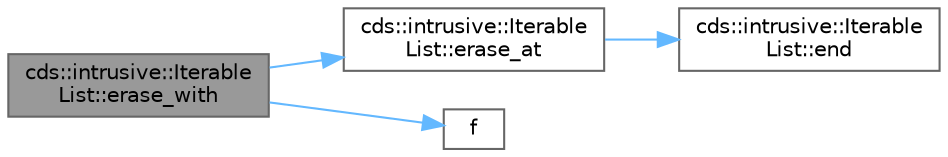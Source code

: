 digraph "cds::intrusive::IterableList::erase_with"
{
 // LATEX_PDF_SIZE
  bgcolor="transparent";
  edge [fontname=Helvetica,fontsize=10,labelfontname=Helvetica,labelfontsize=10];
  node [fontname=Helvetica,fontsize=10,shape=box,height=0.2,width=0.4];
  rankdir="LR";
  Node1 [id="Node000001",label="cds::intrusive::Iterable\lList::erase_with",height=0.2,width=0.4,color="gray40", fillcolor="grey60", style="filled", fontcolor="black",tooltip="Deletes the item from the list using pred predicate for searching"];
  Node1 -> Node2 [id="edge1_Node000001_Node000002",color="steelblue1",style="solid",tooltip=" "];
  Node2 [id="Node000002",label="cds::intrusive::Iterable\lList::erase_at",height=0.2,width=0.4,color="grey40", fillcolor="white", style="filled",URL="$classcds_1_1intrusive_1_1_iterable_list.html#a7145fe18fd2276bef6e215a7ea16fba1",tooltip="Deletes the item pointed by iterator iter"];
  Node2 -> Node3 [id="edge2_Node000002_Node000003",color="steelblue1",style="solid",tooltip=" "];
  Node3 [id="Node000003",label="cds::intrusive::Iterable\lList::end",height=0.2,width=0.4,color="grey40", fillcolor="white", style="filled",URL="$classcds_1_1intrusive_1_1_iterable_list.html#a205278ce31de2e3aa7aa184364aed59b",tooltip="Returns an iterator that addresses the location succeeding the last element in a list"];
  Node1 -> Node4 [id="edge3_Node000001_Node000004",color="steelblue1",style="solid",tooltip=" "];
  Node4 [id="Node000004",label="f",height=0.2,width=0.4,color="grey40", fillcolor="white", style="filled",URL="$cxx11__tensor__map_8cpp.html#a7f507fea02198f6cb81c86640c7b1a4e",tooltip=" "];
}
